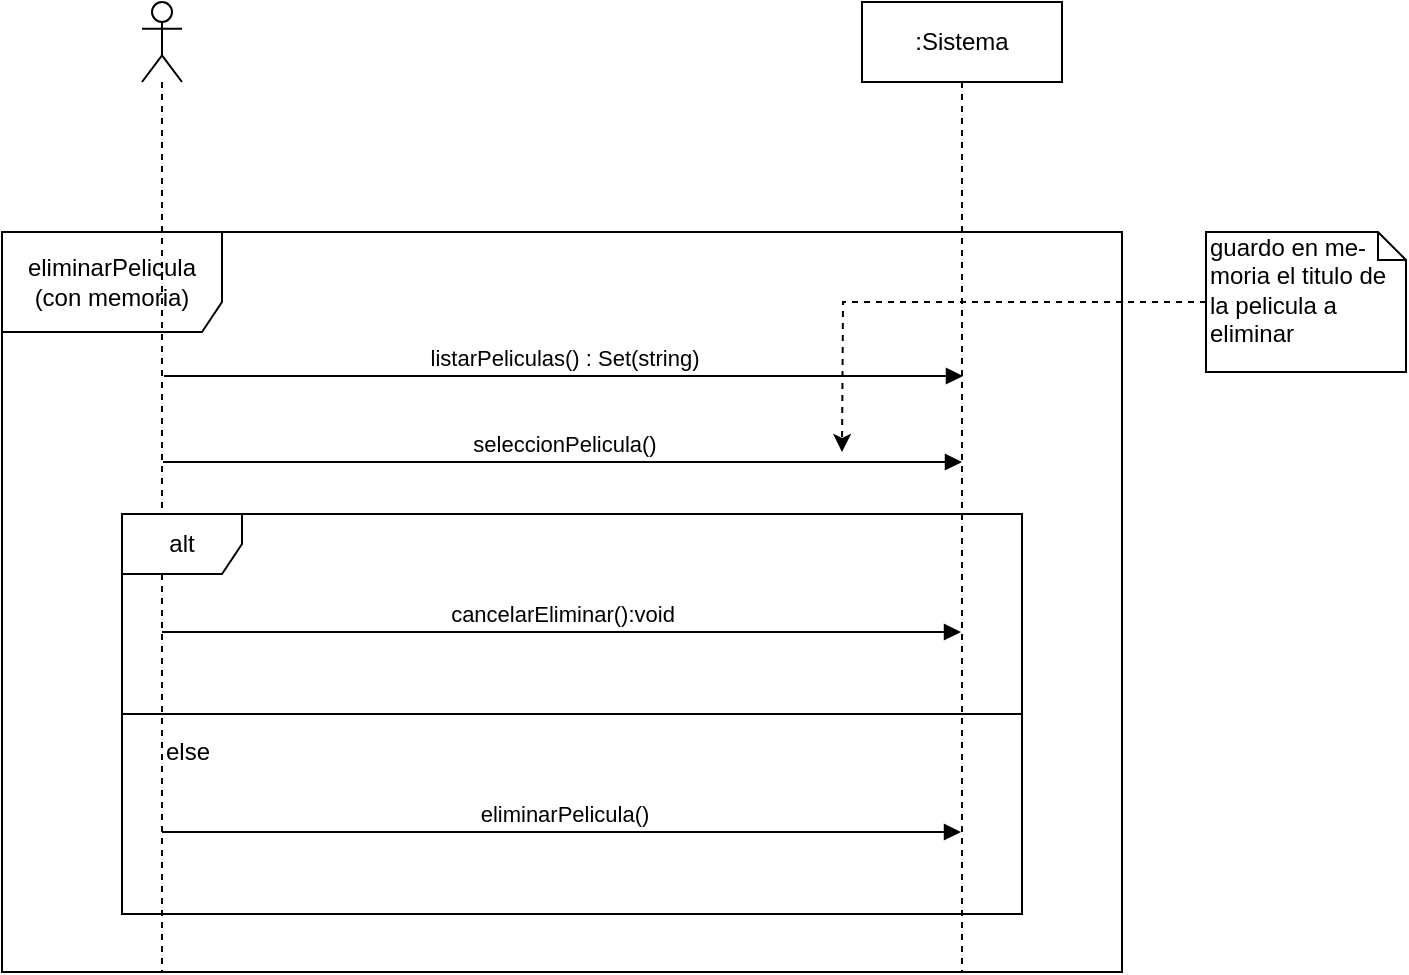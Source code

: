 <mxfile version="10.6.6" type="google"><diagram id="qYc_sKpwOR1J0QVoGpXh" name="Page-1"><mxGraphModel dx="1010" dy="594" grid="1" gridSize="10" guides="1" tooltips="1" connect="1" arrows="1" fold="1" page="1" pageScale="1" pageWidth="1654" pageHeight="1169" math="0" shadow="0"><root><mxCell id="0"/><mxCell id="1" parent="0"/><mxCell id="QoquJSyv4gwYdU70BhmZ-1" value="&lt;div&gt;eliminarPelicula&lt;/div&gt;&lt;div&gt;(con memoria)&lt;br&gt;&lt;/div&gt;" style="shape=umlFrame;whiteSpace=wrap;html=1;width=110;height=50;" vertex="1" parent="1"><mxGeometry x="210" y="170" width="560" height="370" as="geometry"/></mxCell><mxCell id="QoquJSyv4gwYdU70BhmZ-2" value="" style="shape=umlLifeline;participant=umlActor;perimeter=lifelinePerimeter;whiteSpace=wrap;html=1;container=1;collapsible=0;recursiveResize=0;verticalAlign=top;spacingTop=36;labelBackgroundColor=#ffffff;outlineConnect=0;" vertex="1" parent="1"><mxGeometry x="280" y="55" width="20" height="485" as="geometry"/></mxCell><mxCell id="QoquJSyv4gwYdU70BhmZ-5" value=":Sistema" style="shape=umlLifeline;perimeter=lifelinePerimeter;whiteSpace=wrap;html=1;container=1;collapsible=0;recursiveResize=0;outlineConnect=0;" vertex="1" parent="1"><mxGeometry x="640" y="55" width="100" height="485" as="geometry"/></mxCell><mxCell id="QoquJSyv4gwYdU70BhmZ-6" value="listarPeliculas() : Set(string)" style="html=1;verticalAlign=bottom;endArrow=block;" edge="1" parent="1"><mxGeometry width="80" relative="1" as="geometry"><mxPoint x="291" y="242" as="sourcePoint"/><mxPoint x="690.5" y="242" as="targetPoint"/></mxGeometry></mxCell><mxCell id="QoquJSyv4gwYdU70BhmZ-12" value="alt" style="shape=umlFrame;whiteSpace=wrap;html=1;" vertex="1" parent="1"><mxGeometry x="270" y="311" width="450" height="200" as="geometry"/></mxCell><mxCell id="QoquJSyv4gwYdU70BhmZ-13" value="" style="line;strokeWidth=1;fillColor=none;align=left;verticalAlign=middle;spacingTop=-1;spacingLeft=3;spacingRight=3;rotatable=0;labelPosition=right;points=[];portConstraint=eastwest;" vertex="1" parent="1"><mxGeometry x="270" y="407" width="450" height="8" as="geometry"/></mxCell><mxCell id="QoquJSyv4gwYdU70BhmZ-14" value="cancelarEliminar():void" style="html=1;verticalAlign=bottom;endArrow=block;" edge="1" parent="1"><mxGeometry width="80" relative="1" as="geometry"><mxPoint x="290" y="370" as="sourcePoint"/><mxPoint x="689.5" y="370" as="targetPoint"/></mxGeometry></mxCell><mxCell id="QoquJSyv4gwYdU70BhmZ-15" value="seleccionPelicula()" style="html=1;verticalAlign=bottom;endArrow=block;" edge="1" parent="1"><mxGeometry x="-0.001" width="80" relative="1" as="geometry"><mxPoint x="290.5" y="285" as="sourcePoint"/><mxPoint x="690" y="285" as="targetPoint"/><mxPoint x="1" as="offset"/></mxGeometry></mxCell><mxCell id="QoquJSyv4gwYdU70BhmZ-17" value="" style="edgeStyle=orthogonalEdgeStyle;rounded=0;orthogonalLoop=1;jettySize=auto;html=1;dashed=1;" edge="1" parent="1" source="QoquJSyv4gwYdU70BhmZ-16"><mxGeometry relative="1" as="geometry"><mxPoint x="630" y="280" as="targetPoint"/></mxGeometry></mxCell><mxCell id="QoquJSyv4gwYdU70BhmZ-16" value="&lt;div&gt;guardo en me-&lt;/div&gt;&lt;div&gt;moria el titulo de la pelicula a eliminar&lt;br&gt;&lt;/div&gt;" style="shape=note;whiteSpace=wrap;html=1;size=14;verticalAlign=top;align=left;spacingTop=-6;" vertex="1" parent="1"><mxGeometry x="812" y="170" width="100" height="70" as="geometry"/></mxCell><mxCell id="QoquJSyv4gwYdU70BhmZ-18" value="else" style="text;html=1;resizable=0;points=[];autosize=1;align=left;verticalAlign=top;spacingTop=-4;" vertex="1" parent="1"><mxGeometry x="290" y="420" width="40" height="20" as="geometry"/></mxCell><mxCell id="QoquJSyv4gwYdU70BhmZ-19" value="eliminarPelicula()" style="html=1;verticalAlign=bottom;endArrow=block;" edge="1" parent="1"><mxGeometry x="-0.001" width="80" relative="1" as="geometry"><mxPoint x="290" y="470" as="sourcePoint"/><mxPoint x="689.5" y="470" as="targetPoint"/><mxPoint x="1" as="offset"/></mxGeometry></mxCell></root></mxGraphModel></diagram></mxfile>